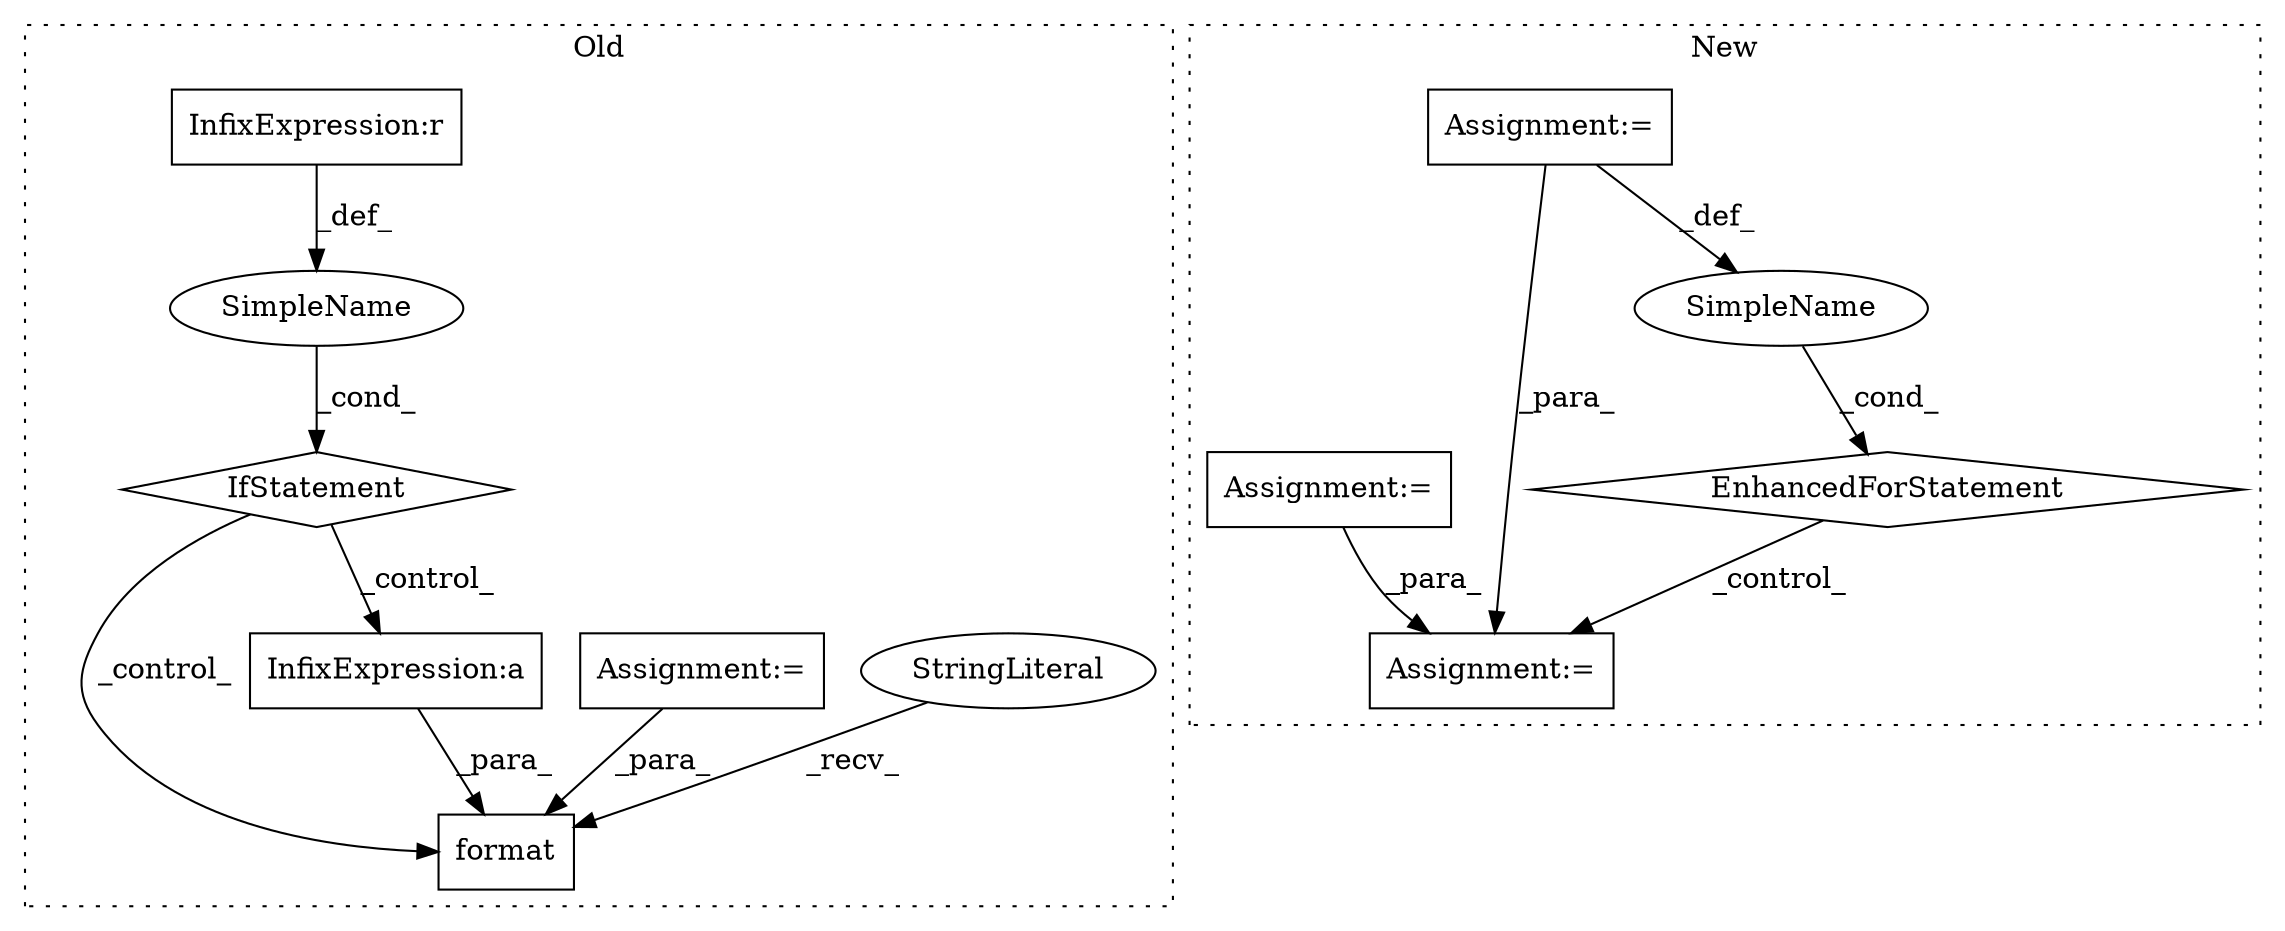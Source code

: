 digraph G {
subgraph cluster0 {
1 [label="format" a="32" s="3758,3879" l="7,1" shape="box"];
3 [label="StringLiteral" a="45" s="3714" l="43" shape="ellipse"];
8 [label="Assignment:=" a="7" s="3192" l="1" shape="box"];
9 [label="IfStatement" a="25" s="3679,3696" l="4,2" shape="diamond"];
10 [label="SimpleName" a="42" s="" l="" shape="ellipse"];
11 [label="InfixExpression:a" a="27" s="3772" l="3" shape="box"];
12 [label="InfixExpression:r" a="27" s="3691" l="4" shape="box"];
label = "Old";
style="dotted";
}
subgraph cluster1 {
2 [label="EnhancedForStatement" a="70" s="3233,3310" l="53,2" shape="diamond"];
4 [label="Assignment:=" a="7" s="3233,3310" l="53,2" shape="box"];
5 [label="Assignment:=" a="7" s="3540" l="2" shape="box"];
6 [label="SimpleName" a="42" s="3290" l="5" shape="ellipse"];
7 [label="Assignment:=" a="7" s="3225" l="1" shape="box"];
label = "New";
style="dotted";
}
2 -> 5 [label="_control_"];
3 -> 1 [label="_recv_"];
4 -> 5 [label="_para_"];
4 -> 6 [label="_def_"];
6 -> 2 [label="_cond_"];
7 -> 5 [label="_para_"];
8 -> 1 [label="_para_"];
9 -> 11 [label="_control_"];
9 -> 1 [label="_control_"];
10 -> 9 [label="_cond_"];
11 -> 1 [label="_para_"];
12 -> 10 [label="_def_"];
}